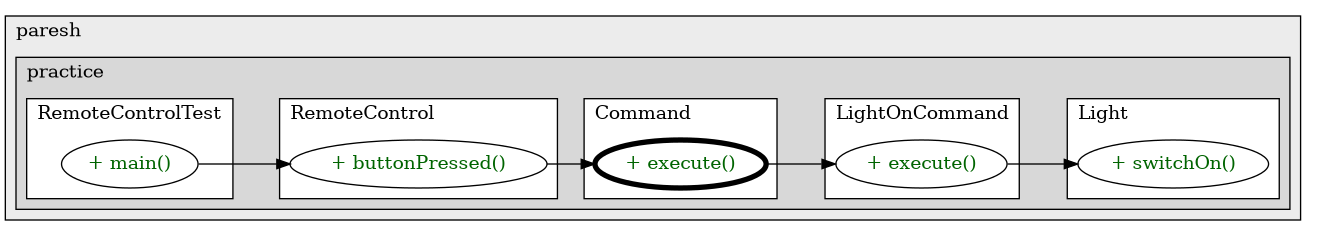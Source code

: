 @startuml

/' diagram meta data start
config=CallConfiguration;
{
  "rootMethod": "com.paresh.practice.design.patterns.behavioral.command.pattern.Command#execute()",
  "projectClassification": {
    "searchMode": "OpenProject", // OpenProject, AllProjects
    "includedProjects": "",
    "pathEndKeywords": "*.impl",
    "isClientPath": "",
    "isClientName": "",
    "isTestPath": "",
    "isTestName": "",
    "isMappingPath": "",
    "isMappingName": "",
    "isDataAccessPath": "",
    "isDataAccessName": "",
    "isDataStructurePath": "",
    "isDataStructureName": "",
    "isInterfaceStructuresPath": "",
    "isInterfaceStructuresName": "",
    "isEntryPointPath": "",
    "isEntryPointName": "",
    "treatFinalFieldsAsMandatory": false
  },
  "graphRestriction": {
    "classPackageExcludeFilter": "",
    "classPackageIncludeFilter": "",
    "classNameExcludeFilter": "",
    "classNameIncludeFilter": "",
    "methodNameExcludeFilter": "",
    "methodNameIncludeFilter": "",
    "removeByInheritance": "", // inheritance/annotation based filtering is done in a second step
    "removeByAnnotation": "",
    "removeByClassPackage": "", // cleanup the graph after inheritance/annotation based filtering is done
    "removeByClassName": "",
    "cutMappings": false,
    "cutEnum": true,
    "cutTests": true,
    "cutClient": true,
    "cutDataAccess": true,
    "cutInterfaceStructures": true,
    "cutDataStructures": true,
    "cutGetterAndSetter": true,
    "cutConstructors": true
  },
  "graphTraversal": {
    "forwardDepth": 3,
    "backwardDepth": 3,
    "classPackageExcludeFilter": "",
    "classPackageIncludeFilter": "",
    "classNameExcludeFilter": "",
    "classNameIncludeFilter": "",
    "methodNameExcludeFilter": "",
    "methodNameIncludeFilter": "",
    "hideMappings": false,
    "hideDataStructures": false,
    "hidePrivateMethods": true,
    "hideInterfaceCalls": true, // indirection: implementation -> interface (is hidden) -> implementation
    "onlyShowApplicationEntryPoints": false, // root node is included
    "useMethodCallsForStructureDiagram": "ForwardOnly" // ForwardOnly, BothDirections, No
  },
  "details": {
    "aggregation": "GroupByClass", // ByClass, GroupByClass, None
    "showMethodParametersTypes": false,
    "showMethodParametersNames": false,
    "showMethodReturnType": false,
    "showPackageLevels": 2,
    "showCallOrder": false,
    "edgeMode": "MethodsOnly", // TypesOnly, MethodsOnly, TypesAndMethods, MethodsAndDirectTypeUsage
    "showDetailedClassStructure": false
  },
  "rootClass": "com.paresh.practice.design.patterns.behavioral.command.pattern.Command",
  "extensionCallbackMethod": "" // qualified.class.name#methodName - signature: public static String method(String)
}
diagram meta data end '/



digraph g {
    rankdir="LR"
    splines=polyline
    

'nodes 
subgraph cluster_995423943 { 
   	label=paresh
	labeljust=l
	fillcolor="#ececec"
	style=filled
   
   subgraph cluster_1785808304 { 
   	label=practice
	labeljust=l
	fillcolor="#d8d8d8"
	style=filled
   
   subgraph cluster_1062938571 { 
   	label=RemoteControl
	labeljust=l
	fillcolor=white
	style=filled
   
   RemoteControl1485747874XXXbuttonPressed0[
	label="+ buttonPressed()"
	style=filled
	fillcolor=white
	tooltip="RemoteControl

null"
	fontcolor=darkgreen
];
} 

subgraph cluster_1254359805 { 
   	label=RemoteControlTest
	labeljust=l
	fillcolor=white
	style=filled
   
   RemoteControlTest1485747874XXXmain1859653459[
	label="+ main()"
	style=filled
	fillcolor=white
	tooltip="RemoteControlTest

null"
	fontcolor=darkgreen
];
} 

subgraph cluster_1329666390 { 
   	label=Light
	labeljust=l
	fillcolor=white
	style=filled
   
   Light1485747874XXXswitchOn0[
	label="+ switchOn()"
	style=filled
	fillcolor=white
	tooltip="Light

null"
	fontcolor=darkgreen
];
} 

subgraph cluster_1424262177 { 
   	label=Command
	labeljust=l
	fillcolor=white
	style=filled
   
   Command1485747874XXXexecute0[
	label="+ execute()"
	style=filled
	fillcolor=white
	tooltip="Command

null"
	penwidth=4
	fontcolor=darkgreen
];
} 

subgraph cluster_2032597218 { 
   	label=LightOnCommand
	labeljust=l
	fillcolor=white
	style=filled
   
   LightOnCommand1485747874XXXexecute0[
	label="+ execute()"
	style=filled
	fillcolor=white
	tooltip="LightOnCommand

null"
	fontcolor=darkgreen
];
} 
} 
} 

'edges    
Command1485747874XXXexecute0 -> LightOnCommand1485747874XXXexecute0;
LightOnCommand1485747874XXXexecute0 -> Light1485747874XXXswitchOn0;
RemoteControl1485747874XXXbuttonPressed0 -> Command1485747874XXXexecute0;
RemoteControlTest1485747874XXXmain1859653459 -> RemoteControl1485747874XXXbuttonPressed0;
    
}
@enduml